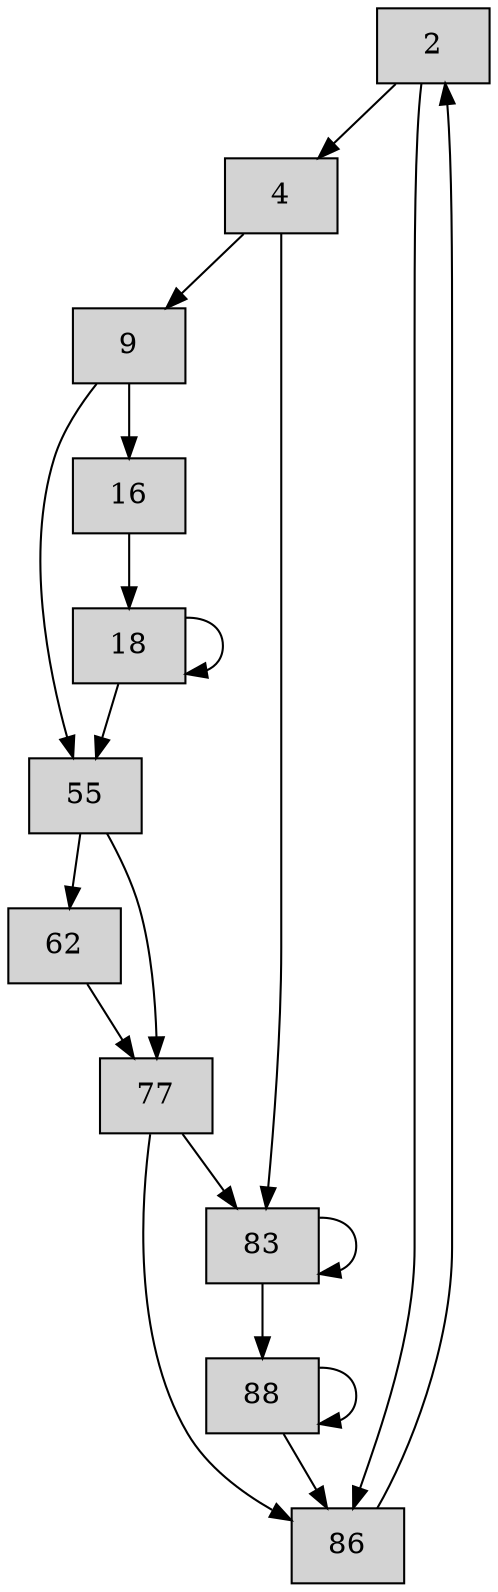 digraph CFG {
    node[shape=box, style=filled];
    
    2[label="2"];
    4[label="4"];
    86[label="86"];
    9[label="9"];
    83[label="83"];
    55[label="55"];
    16[label="16"];
    18[label="18"];
    62[label="62"];
    77[label="77"];
    88[label="88"];
    
    2 -> 4;
    2 -> 86;
    
    4 -> 83;
    4 -> 9;
    
    9 -> 55;
    9 -> 16;
    
    16 -> 18;
    
    18 -> 18;
    18 -> 55;
    
    55 -> 77;
    55 -> 62;
    
    62 -> 77;
    
    77 -> 86;
    77 -> 83;
    
    83 -> 88;
    83 -> 83;
    
    88 -> 86;
    88 -> 88;
    
    86 -> 2;
}